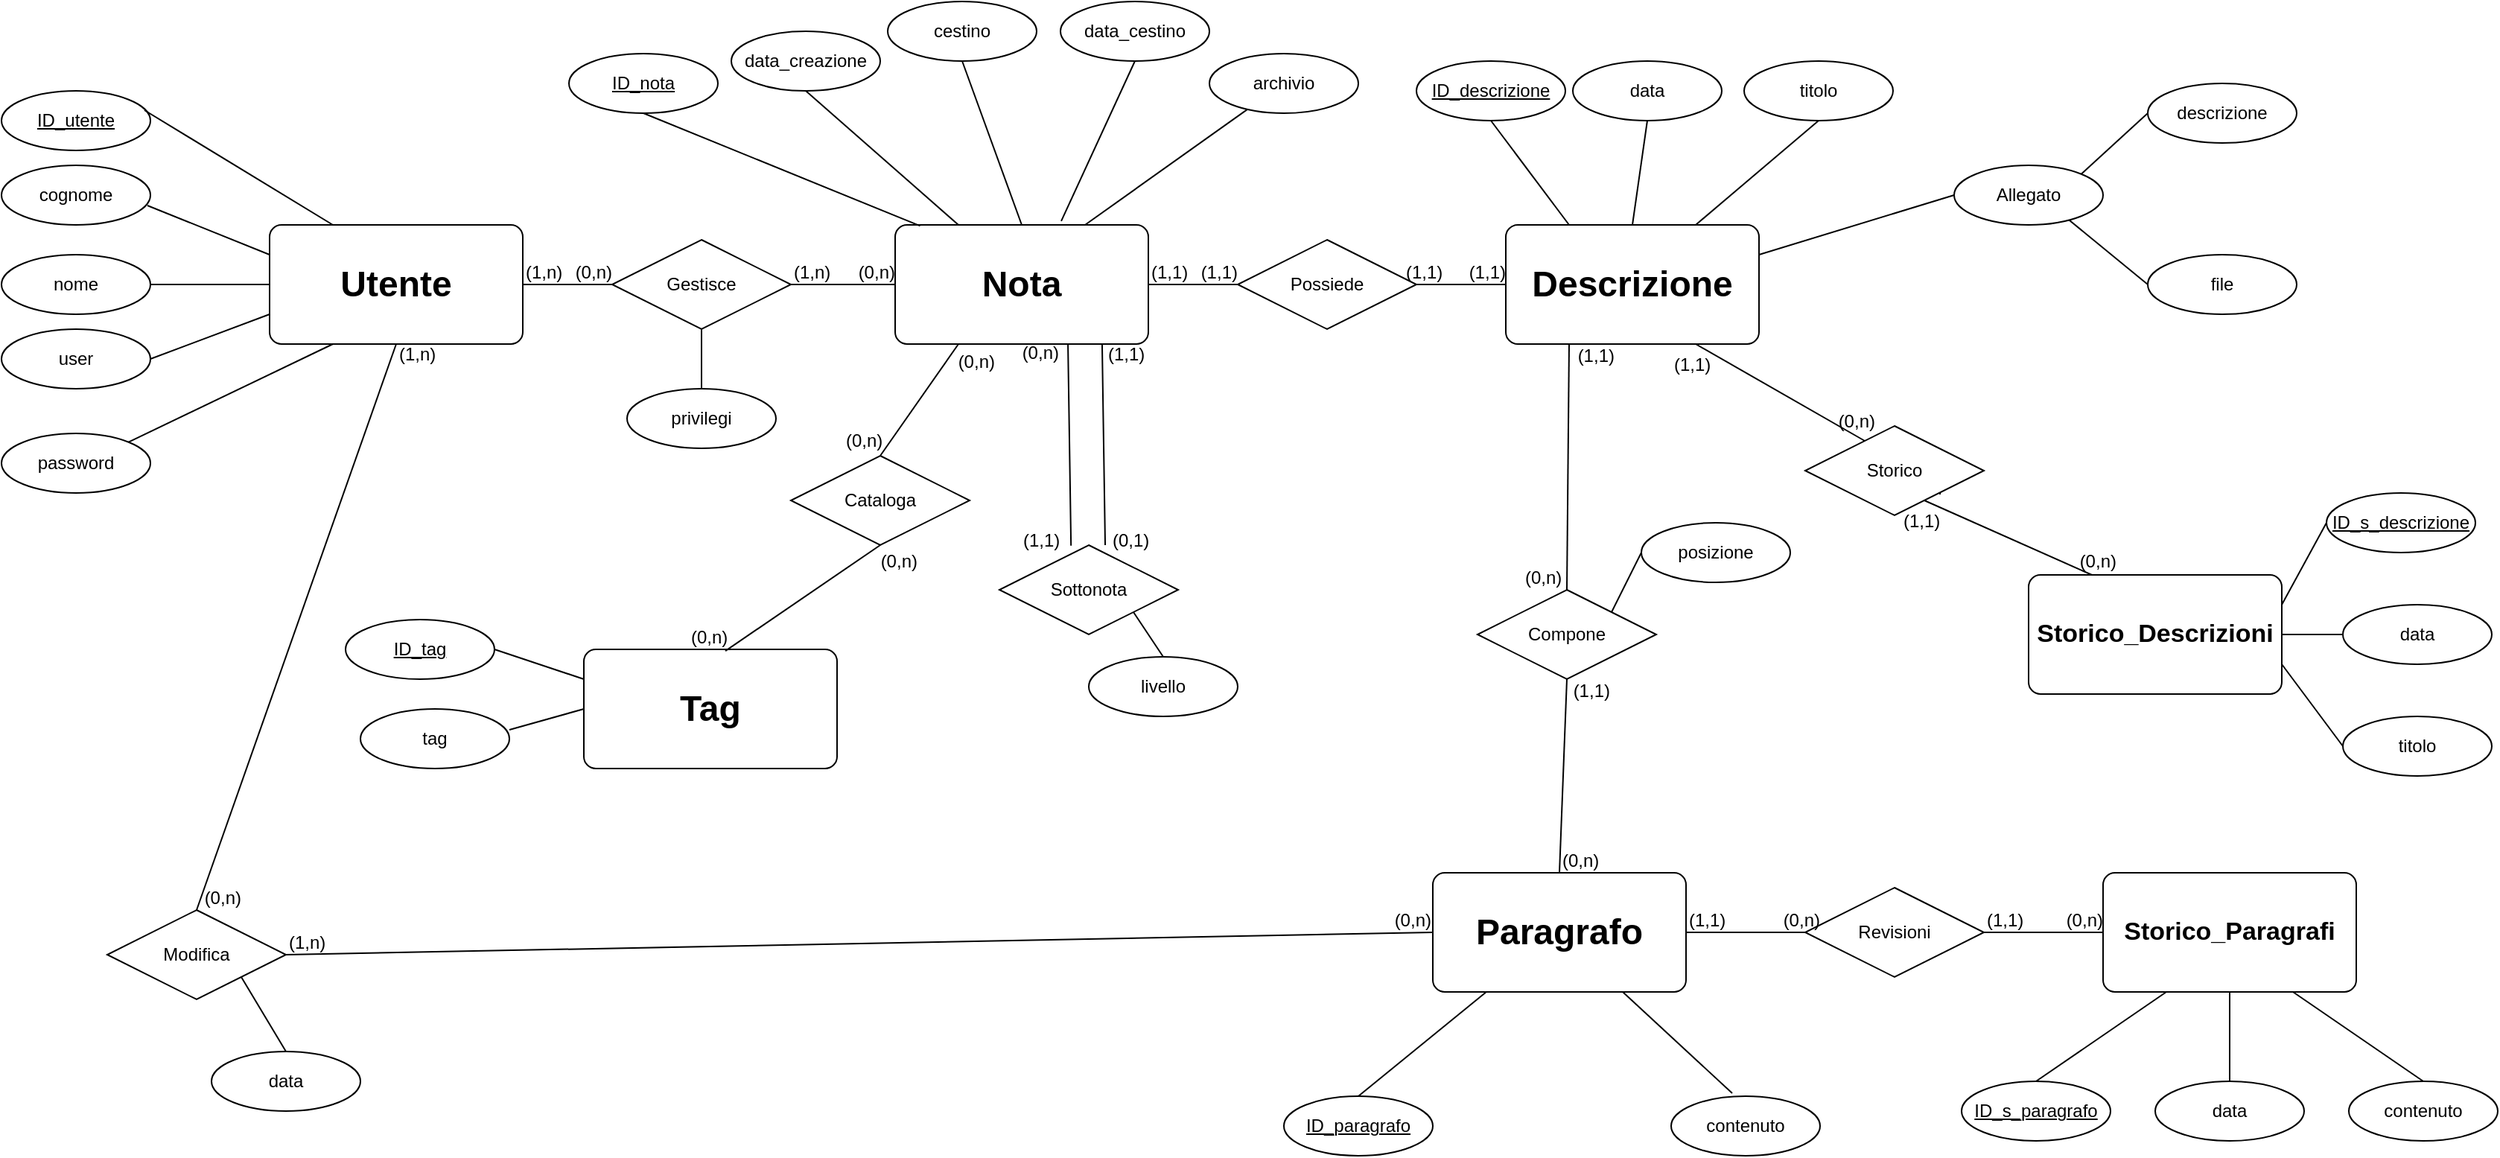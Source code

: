 <mxfile version="13.2.1" type="device"><diagram id="HPuKgnw4OEil1Mhip-U9" name="Page-1"><mxGraphModel dx="2249" dy="713" grid="1" gridSize="10" guides="1" tooltips="1" connect="1" arrows="1" fold="1" page="1" pageScale="1" pageWidth="827" pageHeight="1169" math="0" shadow="0"><root><mxCell id="0"/><mxCell id="1" parent="0"/><mxCell id="JA0q5jOncFLtdBbA_HIh-1" value="&lt;b&gt;&lt;font style=&quot;font-size: 24px&quot;&gt;Utente&lt;/font&gt;&lt;/b&gt;" style="rounded=1;arcSize=10;whiteSpace=wrap;html=1;align=center;" parent="1" vertex="1"><mxGeometry x="-51" y="385" width="170" height="80" as="geometry"/></mxCell><mxCell id="JA0q5jOncFLtdBbA_HIh-26" value="&lt;b&gt;&lt;font style=&quot;font-size: 24px&quot;&gt;Nota&lt;/font&gt;&lt;/b&gt;" style="rounded=1;arcSize=10;whiteSpace=wrap;html=1;align=center;" parent="1" vertex="1"><mxGeometry x="369" y="385" width="170" height="80" as="geometry"/></mxCell><mxCell id="JA0q5jOncFLtdBbA_HIh-28" value="&lt;b&gt;&lt;font style=&quot;font-size: 24px&quot;&gt;Descrizione&lt;/font&gt;&lt;/b&gt;" style="rounded=1;arcSize=10;whiteSpace=wrap;html=1;align=center;" parent="1" vertex="1"><mxGeometry x="779" y="385" width="170" height="80" as="geometry"/></mxCell><mxCell id="JA0q5jOncFLtdBbA_HIh-30" value="&lt;b&gt;&lt;font style=&quot;font-size: 24px&quot;&gt;Paragrafo&lt;/font&gt;&lt;/b&gt;" style="rounded=1;arcSize=10;whiteSpace=wrap;html=1;align=center;" parent="1" vertex="1"><mxGeometry x="730" y="820" width="170" height="80" as="geometry"/></mxCell><mxCell id="JA0q5jOncFLtdBbA_HIh-32" value="&lt;b&gt;&lt;font style=&quot;font-size: 24px&quot;&gt;Tag&lt;/font&gt;&lt;/b&gt;" style="rounded=1;arcSize=10;whiteSpace=wrap;html=1;align=center;" parent="1" vertex="1"><mxGeometry x="160" y="670" width="170" height="80" as="geometry"/></mxCell><mxCell id="JA0q5jOncFLtdBbA_HIh-2" value="ID_utente" style="ellipse;whiteSpace=wrap;html=1;align=center;fontStyle=4;" parent="1" vertex="1"><mxGeometry x="-231" y="295" width="100" height="40" as="geometry"/></mxCell><mxCell id="JA0q5jOncFLtdBbA_HIh-9" value="cognome" style="ellipse;whiteSpace=wrap;html=1;align=center;" parent="1" vertex="1"><mxGeometry x="-231" y="345" width="100" height="40" as="geometry"/></mxCell><mxCell id="JA0q5jOncFLtdBbA_HIh-10" value="nome" style="ellipse;whiteSpace=wrap;html=1;align=center;" parent="1" vertex="1"><mxGeometry x="-231" y="405" width="100" height="40" as="geometry"/></mxCell><mxCell id="JA0q5jOncFLtdBbA_HIh-11" value="user" style="ellipse;whiteSpace=wrap;html=1;align=center;" parent="1" vertex="1"><mxGeometry x="-231" y="455" width="100" height="40" as="geometry"/></mxCell><mxCell id="JA0q5jOncFLtdBbA_HIh-12" value="password" style="ellipse;whiteSpace=wrap;html=1;align=center;" parent="1" vertex="1"><mxGeometry x="-231" y="525" width="100" height="40" as="geometry"/></mxCell><mxCell id="JA0q5jOncFLtdBbA_HIh-16" value="" style="endArrow=none;html=1;entryX=0.98;entryY=0.675;entryDx=0;entryDy=0;entryPerimeter=0;exitX=0;exitY=0.25;exitDx=0;exitDy=0;" parent="1" source="JA0q5jOncFLtdBbA_HIh-1" target="JA0q5jOncFLtdBbA_HIh-9" edge="1"><mxGeometry width="50" height="50" relative="1" as="geometry"><mxPoint x="199" y="685" as="sourcePoint"/><mxPoint x="249" y="635" as="targetPoint"/></mxGeometry></mxCell><mxCell id="JA0q5jOncFLtdBbA_HIh-22" value="" style="endArrow=none;html=1;entryX=1;entryY=0.5;entryDx=0;entryDy=0;exitX=0;exitY=0.5;exitDx=0;exitDy=0;" parent="1" source="JA0q5jOncFLtdBbA_HIh-1" target="JA0q5jOncFLtdBbA_HIh-10" edge="1"><mxGeometry width="50" height="50" relative="1" as="geometry"><mxPoint x="199" y="685" as="sourcePoint"/><mxPoint x="249" y="635" as="targetPoint"/></mxGeometry></mxCell><mxCell id="JA0q5jOncFLtdBbA_HIh-23" value="" style="endArrow=none;html=1;entryX=0.96;entryY=0.325;entryDx=0;entryDy=0;entryPerimeter=0;exitX=0.25;exitY=0;exitDx=0;exitDy=0;" parent="1" source="JA0q5jOncFLtdBbA_HIh-1" target="JA0q5jOncFLtdBbA_HIh-2" edge="1"><mxGeometry width="50" height="50" relative="1" as="geometry"><mxPoint x="199" y="685" as="sourcePoint"/><mxPoint x="249" y="635" as="targetPoint"/></mxGeometry></mxCell><mxCell id="JA0q5jOncFLtdBbA_HIh-24" value="" style="endArrow=none;html=1;exitX=1;exitY=0.5;exitDx=0;exitDy=0;entryX=0;entryY=0.75;entryDx=0;entryDy=0;" parent="1" source="JA0q5jOncFLtdBbA_HIh-11" target="JA0q5jOncFLtdBbA_HIh-1" edge="1"><mxGeometry width="50" height="50" relative="1" as="geometry"><mxPoint x="199" y="685" as="sourcePoint"/><mxPoint x="249" y="635" as="targetPoint"/></mxGeometry></mxCell><mxCell id="JA0q5jOncFLtdBbA_HIh-25" value="" style="endArrow=none;html=1;entryX=0.25;entryY=1;entryDx=0;entryDy=0;exitX=1;exitY=0;exitDx=0;exitDy=0;" parent="1" source="JA0q5jOncFLtdBbA_HIh-12" target="JA0q5jOncFLtdBbA_HIh-1" edge="1"><mxGeometry width="50" height="50" relative="1" as="geometry"><mxPoint x="199" y="685" as="sourcePoint"/><mxPoint x="249" y="635" as="targetPoint"/></mxGeometry></mxCell><mxCell id="JA0q5jOncFLtdBbA_HIh-34" value="" style="endArrow=none;html=1;rounded=0;entryX=0;entryY=0.5;entryDx=0;entryDy=0;exitX=1;exitY=0.5;exitDx=0;exitDy=0;" parent="1" source="JA0q5jOncFLtdBbA_HIh-1" target="JA0q5jOncFLtdBbA_HIh-26" edge="1"><mxGeometry relative="1" as="geometry"><mxPoint x="129" y="415" as="sourcePoint"/><mxPoint x="509" y="655" as="targetPoint"/></mxGeometry></mxCell><mxCell id="JA0q5jOncFLtdBbA_HIh-35" value="(1,n)" style="resizable=0;html=1;align=left;verticalAlign=bottom;" parent="JA0q5jOncFLtdBbA_HIh-34" connectable="0" vertex="1"><mxGeometry x="-1" relative="1" as="geometry"/></mxCell><mxCell id="JA0q5jOncFLtdBbA_HIh-36" value="(0,n)" style="resizable=0;html=1;align=right;verticalAlign=bottom;" parent="JA0q5jOncFLtdBbA_HIh-34" connectable="0" vertex="1"><mxGeometry x="1" relative="1" as="geometry"/></mxCell><mxCell id="JA0q5jOncFLtdBbA_HIh-38" value="Gestisce" style="shape=rhombus;perimeter=rhombusPerimeter;whiteSpace=wrap;html=1;align=center;" parent="1" vertex="1"><mxGeometry x="179" y="395" width="120" height="60" as="geometry"/></mxCell><mxCell id="JA0q5jOncFLtdBbA_HIh-41" value="privilegi" style="ellipse;whiteSpace=wrap;html=1;align=center;" parent="1" vertex="1"><mxGeometry x="189" y="495" width="100" height="40" as="geometry"/></mxCell><mxCell id="JA0q5jOncFLtdBbA_HIh-43" value="" style="endArrow=none;html=1;rounded=0;entryX=0.5;entryY=1;entryDx=0;entryDy=0;exitX=0.5;exitY=0;exitDx=0;exitDy=0;" parent="1" source="JA0q5jOncFLtdBbA_HIh-41" target="JA0q5jOncFLtdBbA_HIh-38" edge="1"><mxGeometry relative="1" as="geometry"><mxPoint x="349" y="655" as="sourcePoint"/><mxPoint x="509" y="655" as="targetPoint"/></mxGeometry></mxCell><mxCell id="JA0q5jOncFLtdBbA_HIh-46" value="ID_tag" style="ellipse;whiteSpace=wrap;html=1;align=center;fontStyle=4;" parent="1" vertex="1"><mxGeometry y="650" width="100" height="40" as="geometry"/></mxCell><mxCell id="JA0q5jOncFLtdBbA_HIh-47" value="tag" style="ellipse;whiteSpace=wrap;html=1;align=center;" parent="1" vertex="1"><mxGeometry x="10" y="710" width="100" height="40" as="geometry"/></mxCell><mxCell id="JA0q5jOncFLtdBbA_HIh-48" value="" style="endArrow=none;html=1;rounded=0;entryX=0;entryY=0.25;entryDx=0;entryDy=0;exitX=1;exitY=0.5;exitDx=0;exitDy=0;" parent="1" source="JA0q5jOncFLtdBbA_HIh-46" target="JA0q5jOncFLtdBbA_HIh-32" edge="1"><mxGeometry relative="1" as="geometry"><mxPoint x="150" y="620" as="sourcePoint"/><mxPoint x="310" y="620" as="targetPoint"/></mxGeometry></mxCell><mxCell id="JA0q5jOncFLtdBbA_HIh-49" value="" style="endArrow=none;html=1;rounded=0;entryX=0;entryY=0.5;entryDx=0;entryDy=0;exitX=1;exitY=0.35;exitDx=0;exitDy=0;exitPerimeter=0;" parent="1" source="JA0q5jOncFLtdBbA_HIh-47" target="JA0q5jOncFLtdBbA_HIh-32" edge="1"><mxGeometry relative="1" as="geometry"><mxPoint x="150" y="620" as="sourcePoint"/><mxPoint x="310" y="620" as="targetPoint"/></mxGeometry></mxCell><mxCell id="JA0q5jOncFLtdBbA_HIh-50" value="data_creazione" style="ellipse;whiteSpace=wrap;html=1;align=center;" parent="1" vertex="1"><mxGeometry x="259" y="255" width="100" height="40" as="geometry"/></mxCell><mxCell id="JA0q5jOncFLtdBbA_HIh-51" value="ID_nota" style="ellipse;whiteSpace=wrap;html=1;align=center;fontStyle=4;" parent="1" vertex="1"><mxGeometry x="150" y="270" width="100" height="40" as="geometry"/></mxCell><mxCell id="JA0q5jOncFLtdBbA_HIh-52" value="&lt;u&gt;ID_descrizione&lt;/u&gt;" style="ellipse;whiteSpace=wrap;html=1;align=center;" parent="1" vertex="1"><mxGeometry x="719" y="275" width="100" height="40" as="geometry"/></mxCell><mxCell id="JA0q5jOncFLtdBbA_HIh-53" value="" style="endArrow=none;html=1;rounded=0;entryX=0.5;entryY=1;entryDx=0;entryDy=0;exitX=0.099;exitY=0.009;exitDx=0;exitDy=0;exitPerimeter=0;" parent="1" source="JA0q5jOncFLtdBbA_HIh-26" target="JA0q5jOncFLtdBbA_HIh-51" edge="1"><mxGeometry relative="1" as="geometry"><mxPoint x="349" y="555" as="sourcePoint"/><mxPoint x="509" y="555" as="targetPoint"/></mxGeometry></mxCell><mxCell id="JA0q5jOncFLtdBbA_HIh-54" value="" style="endArrow=none;html=1;rounded=0;entryX=0.5;entryY=1;entryDx=0;entryDy=0;exitX=0.25;exitY=0;exitDx=0;exitDy=0;" parent="1" source="JA0q5jOncFLtdBbA_HIh-26" target="JA0q5jOncFLtdBbA_HIh-50" edge="1"><mxGeometry relative="1" as="geometry"><mxPoint x="469" y="385" as="sourcePoint"/><mxPoint x="509" y="555" as="targetPoint"/></mxGeometry></mxCell><mxCell id="JA0q5jOncFLtdBbA_HIh-59" value="" style="endArrow=none;html=1;rounded=0;entryX=0;entryY=0.5;entryDx=0;entryDy=0;exitX=1;exitY=0.5;exitDx=0;exitDy=0;" parent="1" source="JA0q5jOncFLtdBbA_HIh-26" target="JA0q5jOncFLtdBbA_HIh-28" edge="1"><mxGeometry relative="1" as="geometry"><mxPoint x="349" y="555" as="sourcePoint"/><mxPoint x="509" y="555" as="targetPoint"/></mxGeometry></mxCell><mxCell id="JA0q5jOncFLtdBbA_HIh-60" value="(1,1)" style="resizable=0;html=1;align=left;verticalAlign=bottom;" parent="JA0q5jOncFLtdBbA_HIh-59" connectable="0" vertex="1"><mxGeometry x="-1" relative="1" as="geometry"/></mxCell><mxCell id="JA0q5jOncFLtdBbA_HIh-61" value="(1,1)" style="resizable=0;html=1;align=right;verticalAlign=bottom;" parent="JA0q5jOncFLtdBbA_HIh-59" connectable="0" vertex="1"><mxGeometry x="1" relative="1" as="geometry"/></mxCell><mxCell id="JA0q5jOncFLtdBbA_HIh-62" value="Possiede" style="shape=rhombus;perimeter=rhombusPerimeter;whiteSpace=wrap;html=1;align=center;" parent="1" vertex="1"><mxGeometry x="599" y="395" width="120" height="60" as="geometry"/></mxCell><mxCell id="JA0q5jOncFLtdBbA_HIh-66" value="data" style="ellipse;whiteSpace=wrap;html=1;align=center;" parent="1" vertex="1"><mxGeometry x="824" y="275" width="100" height="40" as="geometry"/></mxCell><mxCell id="JA0q5jOncFLtdBbA_HIh-67" value="titolo" style="ellipse;whiteSpace=wrap;html=1;align=center;" parent="1" vertex="1"><mxGeometry x="939" y="275" width="100" height="40" as="geometry"/></mxCell><mxCell id="JA0q5jOncFLtdBbA_HIh-68" value="" style="endArrow=none;html=1;rounded=0;entryX=0.5;entryY=1;entryDx=0;entryDy=0;exitX=0.25;exitY=0;exitDx=0;exitDy=0;" parent="1" source="JA0q5jOncFLtdBbA_HIh-28" target="JA0q5jOncFLtdBbA_HIh-52" edge="1"><mxGeometry relative="1" as="geometry"><mxPoint x="349" y="555" as="sourcePoint"/><mxPoint x="509" y="555" as="targetPoint"/></mxGeometry></mxCell><mxCell id="JA0q5jOncFLtdBbA_HIh-69" value="" style="endArrow=none;html=1;rounded=0;entryX=0.5;entryY=1;entryDx=0;entryDy=0;exitX=0.5;exitY=0;exitDx=0;exitDy=0;" parent="1" source="JA0q5jOncFLtdBbA_HIh-28" target="JA0q5jOncFLtdBbA_HIh-66" edge="1"><mxGeometry relative="1" as="geometry"><mxPoint x="349" y="555" as="sourcePoint"/><mxPoint x="509" y="555" as="targetPoint"/></mxGeometry></mxCell><mxCell id="JA0q5jOncFLtdBbA_HIh-70" value="" style="endArrow=none;html=1;rounded=0;entryX=0.5;entryY=1;entryDx=0;entryDy=0;exitX=0.75;exitY=0;exitDx=0;exitDy=0;" parent="1" source="JA0q5jOncFLtdBbA_HIh-28" target="JA0q5jOncFLtdBbA_HIh-67" edge="1"><mxGeometry relative="1" as="geometry"><mxPoint x="349" y="555" as="sourcePoint"/><mxPoint x="509" y="555" as="targetPoint"/></mxGeometry></mxCell><mxCell id="JA0q5jOncFLtdBbA_HIh-73" value="" style="endArrow=none;html=1;rounded=0;entryX=0.25;entryY=1;entryDx=0;entryDy=0;exitX=0.5;exitY=0;exitDx=0;exitDy=0;" parent="1" source="JA0q5jOncFLtdBbA_HIh-76" target="JA0q5jOncFLtdBbA_HIh-28" edge="1"><mxGeometry relative="1" as="geometry"><mxPoint x="349" y="555" as="sourcePoint"/><mxPoint x="509" y="555" as="targetPoint"/></mxGeometry></mxCell><mxCell id="JA0q5jOncFLtdBbA_HIh-75" value="(1,1)" style="resizable=0;html=1;align=right;verticalAlign=bottom;" parent="JA0q5jOncFLtdBbA_HIh-73" connectable="0" vertex="1"><mxGeometry x="1" relative="1" as="geometry"><mxPoint x="30.95" y="16.96" as="offset"/></mxGeometry></mxCell><mxCell id="JA0q5jOncFLtdBbA_HIh-76" value="Compone" style="shape=rhombus;perimeter=rhombusPerimeter;whiteSpace=wrap;html=1;align=center;" parent="1" vertex="1"><mxGeometry x="760" y="630" width="120" height="60" as="geometry"/></mxCell><mxCell id="JA0q5jOncFLtdBbA_HIh-77" value="" style="endArrow=none;html=1;rounded=0;entryX=0.5;entryY=1;entryDx=0;entryDy=0;exitX=0.5;exitY=0;exitDx=0;exitDy=0;" parent="1" source="JA0q5jOncFLtdBbA_HIh-30" target="JA0q5jOncFLtdBbA_HIh-76" edge="1"><mxGeometry relative="1" as="geometry"><mxPoint x="864" y="705" as="sourcePoint"/><mxPoint x="864" y="465" as="targetPoint"/></mxGeometry></mxCell><mxCell id="JA0q5jOncFLtdBbA_HIh-78" value="(0,n)" style="resizable=0;html=1;align=left;verticalAlign=bottom;" parent="JA0q5jOncFLtdBbA_HIh-77" connectable="0" vertex="1"><mxGeometry x="-1" relative="1" as="geometry"/></mxCell><mxCell id="JA0q5jOncFLtdBbA_HIh-80" value="posizione" style="ellipse;whiteSpace=wrap;html=1;align=center;" parent="1" vertex="1"><mxGeometry x="870" y="585" width="100" height="40" as="geometry"/></mxCell><mxCell id="JA0q5jOncFLtdBbA_HIh-81" value="" style="endArrow=none;html=1;rounded=0;entryX=0;entryY=0.5;entryDx=0;entryDy=0;exitX=1;exitY=0;exitDx=0;exitDy=0;" parent="1" source="JA0q5jOncFLtdBbA_HIh-76" target="JA0q5jOncFLtdBbA_HIh-80" edge="1"><mxGeometry relative="1" as="geometry"><mxPoint x="1054" y="645" as="sourcePoint"/><mxPoint x="644" y="615" as="targetPoint"/></mxGeometry></mxCell><mxCell id="JA0q5jOncFLtdBbA_HIh-82" value="" style="endArrow=none;html=1;rounded=0;entryX=0.25;entryY=1;entryDx=0;entryDy=0;exitX=0.5;exitY=0;exitDx=0;exitDy=0;" parent="1" source="JA0q5jOncFLtdBbA_HIh-85" target="JA0q5jOncFLtdBbA_HIh-26" edge="1"><mxGeometry relative="1" as="geometry"><mxPoint x="349" y="555" as="sourcePoint"/><mxPoint x="509" y="555" as="targetPoint"/></mxGeometry></mxCell><mxCell id="JA0q5jOncFLtdBbA_HIh-84" value="&lt;span style=&quot;text-align: left&quot;&gt;(0,n)&lt;/span&gt;" style="resizable=0;html=1;align=right;verticalAlign=bottom;" parent="JA0q5jOncFLtdBbA_HIh-82" connectable="0" vertex="1"><mxGeometry x="1" relative="1" as="geometry"><mxPoint x="25" y="20" as="offset"/></mxGeometry></mxCell><mxCell id="JA0q5jOncFLtdBbA_HIh-85" value="Cataloga" style="shape=rhombus;perimeter=rhombusPerimeter;whiteSpace=wrap;html=1;align=center;" parent="1" vertex="1"><mxGeometry x="299" y="540" width="120" height="60" as="geometry"/></mxCell><mxCell id="JA0q5jOncFLtdBbA_HIh-86" value="" style="endArrow=none;html=1;rounded=0;entryX=0.5;entryY=1;entryDx=0;entryDy=0;exitX=0.559;exitY=0.013;exitDx=0;exitDy=0;exitPerimeter=0;" parent="1" source="JA0q5jOncFLtdBbA_HIh-32" target="JA0q5jOncFLtdBbA_HIh-85" edge="1"><mxGeometry relative="1" as="geometry"><mxPoint x="454.03" y="706.04" as="sourcePoint"/><mxPoint x="454" y="465" as="targetPoint"/></mxGeometry></mxCell><mxCell id="JA0q5jOncFLtdBbA_HIh-87" value="(0,n)" style="resizable=0;html=1;align=left;verticalAlign=bottom;" parent="JA0q5jOncFLtdBbA_HIh-86" connectable="0" vertex="1"><mxGeometry x="-1" relative="1" as="geometry"><mxPoint x="-25.03" y="-1.04" as="offset"/></mxGeometry></mxCell><mxCell id="JA0q5jOncFLtdBbA_HIh-89" value="ID_paragrafo" style="ellipse;whiteSpace=wrap;html=1;align=center;fontStyle=4;" parent="1" vertex="1"><mxGeometry x="630" y="970" width="100" height="40" as="geometry"/></mxCell><mxCell id="JA0q5jOncFLtdBbA_HIh-91" value="contenuto" style="ellipse;whiteSpace=wrap;html=1;align=center;" parent="1" vertex="1"><mxGeometry x="890" y="970" width="100" height="40" as="geometry"/></mxCell><mxCell id="JA0q5jOncFLtdBbA_HIh-92" value="data" style="ellipse;whiteSpace=wrap;html=1;align=center;" parent="1" vertex="1"><mxGeometry x="-90" y="940" width="100" height="40" as="geometry"/></mxCell><mxCell id="JA0q5jOncFLtdBbA_HIh-93" value="" style="endArrow=none;html=1;rounded=0;entryX=0.5;entryY=0;entryDx=0;entryDy=0;" parent="1" source="JA0q5jOncFLtdBbA_HIh-30" target="JA0q5jOncFLtdBbA_HIh-89" edge="1"><mxGeometry relative="1" as="geometry"><mxPoint x="430" y="650" as="sourcePoint"/><mxPoint x="590" y="650" as="targetPoint"/></mxGeometry></mxCell><mxCell id="JA0q5jOncFLtdBbA_HIh-94" value="" style="endArrow=none;html=1;rounded=0;entryX=0.5;entryY=0;entryDx=0;entryDy=0;exitX=1;exitY=1;exitDx=0;exitDy=0;" parent="1" source="JA0q5jOncFLtdBbA_HIh-128" target="JA0q5jOncFLtdBbA_HIh-92" edge="1"><mxGeometry relative="1" as="geometry"><mxPoint x="430" y="650" as="sourcePoint"/><mxPoint x="590" y="650" as="targetPoint"/></mxGeometry></mxCell><mxCell id="JA0q5jOncFLtdBbA_HIh-95" value="" style="endArrow=none;html=1;rounded=0;entryX=0.41;entryY=-0.05;entryDx=0;entryDy=0;entryPerimeter=0;exitX=0.75;exitY=1;exitDx=0;exitDy=0;" parent="1" source="JA0q5jOncFLtdBbA_HIh-30" target="JA0q5jOncFLtdBbA_HIh-91" edge="1"><mxGeometry relative="1" as="geometry"><mxPoint x="997" y="880" as="sourcePoint"/><mxPoint x="590" y="650" as="targetPoint"/></mxGeometry></mxCell><mxCell id="JA0q5jOncFLtdBbA_HIh-101" value="descrizione" style="ellipse;whiteSpace=wrap;html=1;align=center;" parent="1" vertex="1"><mxGeometry x="1210" y="290" width="100" height="40" as="geometry"/></mxCell><mxCell id="JA0q5jOncFLtdBbA_HIh-102" value="file" style="ellipse;whiteSpace=wrap;html=1;align=center;" parent="1" vertex="1"><mxGeometry x="1210" y="405" width="100" height="40" as="geometry"/></mxCell><mxCell id="JA0q5jOncFLtdBbA_HIh-107" value="" style="endArrow=none;html=1;rounded=0;entryX=0;entryY=0.5;entryDx=0;entryDy=0;exitX=1;exitY=0;exitDx=0;exitDy=0;" parent="1" source="lJGAeHLHqYg5T566SYmd-6" target="JA0q5jOncFLtdBbA_HIh-101" edge="1"><mxGeometry relative="1" as="geometry"><mxPoint x="1330" y="425" as="sourcePoint"/><mxPoint x="1070" y="650" as="targetPoint"/></mxGeometry></mxCell><mxCell id="JA0q5jOncFLtdBbA_HIh-108" value="" style="endArrow=none;html=1;rounded=0;entryX=0;entryY=0.5;entryDx=0;entryDy=0;exitX=0.763;exitY=0.9;exitDx=0;exitDy=0;exitPerimeter=0;" parent="1" source="lJGAeHLHqYg5T566SYmd-6" target="JA0q5jOncFLtdBbA_HIh-102" edge="1"><mxGeometry relative="1" as="geometry"><mxPoint x="1330" y="445" as="sourcePoint"/><mxPoint x="1070" y="650" as="targetPoint"/></mxGeometry></mxCell><mxCell id="JA0q5jOncFLtdBbA_HIh-125" value="" style="endArrow=none;html=1;rounded=0;entryX=0;entryY=0.5;entryDx=0;entryDy=0;exitX=1;exitY=0.5;exitDx=0;exitDy=0;" parent="1" source="JA0q5jOncFLtdBbA_HIh-128" target="JA0q5jOncFLtdBbA_HIh-30" edge="1"><mxGeometry relative="1" as="geometry"><mxPoint x="550" y="770" as="sourcePoint"/><mxPoint x="710" y="770" as="targetPoint"/></mxGeometry></mxCell><mxCell id="JA0q5jOncFLtdBbA_HIh-127" value="(0,n)" style="resizable=0;html=1;align=right;verticalAlign=bottom;" parent="JA0q5jOncFLtdBbA_HIh-125" connectable="0" vertex="1"><mxGeometry x="1" relative="1" as="geometry"/></mxCell><mxCell id="JA0q5jOncFLtdBbA_HIh-128" value="Modifica" style="shape=rhombus;perimeter=rhombusPerimeter;whiteSpace=wrap;html=1;align=center;" parent="1" vertex="1"><mxGeometry x="-160" y="845" width="120" height="60" as="geometry"/></mxCell><mxCell id="JA0q5jOncFLtdBbA_HIh-129" value="" style="endArrow=none;html=1;rounded=0;entryX=0.5;entryY=0;entryDx=0;entryDy=0;exitX=0.5;exitY=1;exitDx=0;exitDy=0;" parent="1" source="JA0q5jOncFLtdBbA_HIh-1" target="JA0q5jOncFLtdBbA_HIh-128" edge="1"><mxGeometry relative="1" as="geometry"><mxPoint x="34" y="465.0" as="sourcePoint"/><mxPoint x="779" y="745.0" as="targetPoint"/></mxGeometry></mxCell><mxCell id="JA0q5jOncFLtdBbA_HIh-130" value="(1,n)" style="resizable=0;html=1;align=left;verticalAlign=bottom;" parent="JA0q5jOncFLtdBbA_HIh-129" connectable="0" vertex="1"><mxGeometry x="-1" relative="1" as="geometry"><mxPoint y="15" as="offset"/></mxGeometry></mxCell><mxCell id="JA0q5jOncFLtdBbA_HIh-132" value="" style="shape=link;html=1;rounded=0;exitX=0.75;exitY=1;exitDx=0;exitDy=0;width=22.941;" parent="1" source="JA0q5jOncFLtdBbA_HIh-26" target="JA0q5jOncFLtdBbA_HIh-135" edge="1"><mxGeometry relative="1" as="geometry"><mxPoint x="550" y="650" as="sourcePoint"/><mxPoint x="550" y="570" as="targetPoint"/></mxGeometry></mxCell><mxCell id="JA0q5jOncFLtdBbA_HIh-133" value="(1,1)" style="resizable=0;html=1;align=left;verticalAlign=bottom;" parent="JA0q5jOncFLtdBbA_HIh-132" connectable="0" vertex="1"><mxGeometry x="-1" relative="1" as="geometry"><mxPoint x="13.5" y="15" as="offset"/></mxGeometry></mxCell><mxCell id="JA0q5jOncFLtdBbA_HIh-134" value="(0,n)" style="resizable=0;html=1;align=right;verticalAlign=bottom;" parent="JA0q5jOncFLtdBbA_HIh-132" connectable="0" vertex="1"><mxGeometry x="1" relative="1" as="geometry"><mxPoint x="-18.55" y="-120.28" as="offset"/></mxGeometry></mxCell><mxCell id="JA0q5jOncFLtdBbA_HIh-135" value="Sottonota" style="shape=rhombus;perimeter=rhombusPerimeter;whiteSpace=wrap;html=1;align=center;" parent="1" vertex="1"><mxGeometry x="439" y="600.0" width="120" height="60" as="geometry"/></mxCell><mxCell id="JA0q5jOncFLtdBbA_HIh-137" value="cestino" style="ellipse;whiteSpace=wrap;html=1;align=center;" parent="1" vertex="1"><mxGeometry x="364" y="235" width="100" height="40" as="geometry"/></mxCell><mxCell id="JA0q5jOncFLtdBbA_HIh-138" value="archivio" style="ellipse;whiteSpace=wrap;html=1;align=center;" parent="1" vertex="1"><mxGeometry x="580" y="270" width="100" height="40" as="geometry"/></mxCell><mxCell id="JA0q5jOncFLtdBbA_HIh-139" value="" style="endArrow=none;html=1;rounded=0;exitX=0.75;exitY=0;exitDx=0;exitDy=0;" parent="1" source="JA0q5jOncFLtdBbA_HIh-26" target="JA0q5jOncFLtdBbA_HIh-138" edge="1"><mxGeometry relative="1" as="geometry"><mxPoint x="550" y="650" as="sourcePoint"/><mxPoint x="710" y="650" as="targetPoint"/></mxGeometry></mxCell><mxCell id="JA0q5jOncFLtdBbA_HIh-140" value="" style="endArrow=none;html=1;rounded=0;entryX=0.5;entryY=1;entryDx=0;entryDy=0;exitX=0.5;exitY=0;exitDx=0;exitDy=0;" parent="1" source="JA0q5jOncFLtdBbA_HIh-26" target="JA0q5jOncFLtdBbA_HIh-137" edge="1"><mxGeometry relative="1" as="geometry"><mxPoint x="550" y="650" as="sourcePoint"/><mxPoint x="710" y="650" as="targetPoint"/></mxGeometry></mxCell><mxCell id="zDyxSPwtv7P1yi1D7wrQ-3" value="livello" style="ellipse;whiteSpace=wrap;html=1;align=center;" parent="1" vertex="1"><mxGeometry x="499" y="675" width="100" height="40" as="geometry"/></mxCell><mxCell id="zDyxSPwtv7P1yi1D7wrQ-4" value="" style="endArrow=none;html=1;entryX=1;entryY=1;entryDx=0;entryDy=0;exitX=0.5;exitY=0;exitDx=0;exitDy=0;" parent="1" source="zDyxSPwtv7P1yi1D7wrQ-3" target="JA0q5jOncFLtdBbA_HIh-135" edge="1"><mxGeometry width="50" height="50" relative="1" as="geometry"><mxPoint x="570" y="690" as="sourcePoint"/><mxPoint x="620" y="640" as="targetPoint"/></mxGeometry></mxCell><mxCell id="Z7hmwYa8igUwGFWNO7od-3" value="&lt;b&gt;&lt;font style=&quot;font-size: 17px&quot;&gt;Storico_Descrizioni&lt;/font&gt;&lt;/b&gt;" style="rounded=1;arcSize=10;whiteSpace=wrap;html=1;align=center;" parent="1" vertex="1"><mxGeometry x="1130" y="620" width="170" height="80" as="geometry"/></mxCell><mxCell id="Z7hmwYa8igUwGFWNO7od-4" value="" style="endArrow=none;html=1;rounded=0;entryX=0.25;entryY=0;entryDx=0;entryDy=0;exitX=0.75;exitY=1;exitDx=0;exitDy=0;" parent="1" source="JA0q5jOncFLtdBbA_HIh-144" target="Z7hmwYa8igUwGFWNO7od-3" edge="1"><mxGeometry relative="1" as="geometry"><mxPoint x="920" y="670" as="sourcePoint"/><mxPoint x="1080" y="670" as="targetPoint"/></mxGeometry></mxCell><mxCell id="Z7hmwYa8igUwGFWNO7od-5" value="M" style="resizable=0;html=1;align=left;verticalAlign=bottom;" parent="Z7hmwYa8igUwGFWNO7od-4" connectable="0" vertex="1"><mxGeometry x="-1" relative="1" as="geometry"/></mxCell><mxCell id="Z7hmwYa8igUwGFWNO7od-6" value="(0,n)" style="resizable=0;html=1;align=right;verticalAlign=bottom;" parent="Z7hmwYa8igUwGFWNO7od-4" connectable="0" vertex="1"><mxGeometry x="1" relative="1" as="geometry"><mxPoint x="17.6" as="offset"/></mxGeometry></mxCell><mxCell id="JA0q5jOncFLtdBbA_HIh-144" value="Storico" style="shape=rhombus;perimeter=rhombusPerimeter;whiteSpace=wrap;html=1;align=center;" parent="1" vertex="1"><mxGeometry x="980" y="520" width="120" height="60" as="geometry"/></mxCell><mxCell id="Z7hmwYa8igUwGFWNO7od-7" value="" style="endArrow=none;html=1;rounded=0;entryX=0.25;entryY=0;entryDx=0;entryDy=0;exitX=0.75;exitY=1;exitDx=0;exitDy=0;" parent="1" source="JA0q5jOncFLtdBbA_HIh-28" target="JA0q5jOncFLtdBbA_HIh-144" edge="1"><mxGeometry relative="1" as="geometry"><mxPoint x="906.5" y="465" as="sourcePoint"/><mxPoint x="1172.5" y="620" as="targetPoint"/></mxGeometry></mxCell><mxCell id="Z7hmwYa8igUwGFWNO7od-8" value="(1,1)" style="resizable=0;html=1;align=left;verticalAlign=bottom;" parent="Z7hmwYa8igUwGFWNO7od-7" connectable="0" vertex="1"><mxGeometry x="-1" relative="1" as="geometry"><mxPoint x="-16.5" y="22.5" as="offset"/></mxGeometry></mxCell><mxCell id="Z7hmwYa8igUwGFWNO7od-10" value="&lt;b&gt;&lt;font style=&quot;font-size: 17px&quot;&gt;Storico_Paragrafi&lt;/font&gt;&lt;/b&gt;" style="rounded=1;arcSize=10;whiteSpace=wrap;html=1;align=center;" parent="1" vertex="1"><mxGeometry x="1180" y="820" width="170" height="80" as="geometry"/></mxCell><mxCell id="Z7hmwYa8igUwGFWNO7od-11" value="" style="endArrow=none;html=1;rounded=0;entryX=0;entryY=0.5;entryDx=0;entryDy=0;exitX=1;exitY=0.5;exitDx=0;exitDy=0;" parent="1" source="JA0q5jOncFLtdBbA_HIh-149" target="Z7hmwYa8igUwGFWNO7od-10" edge="1"><mxGeometry relative="1" as="geometry"><mxPoint x="920" y="670" as="sourcePoint"/><mxPoint x="1080" y="670" as="targetPoint"/></mxGeometry></mxCell><mxCell id="Z7hmwYa8igUwGFWNO7od-13" value="(0,n)" style="resizable=0;html=1;align=right;verticalAlign=bottom;" parent="Z7hmwYa8igUwGFWNO7od-11" connectable="0" vertex="1"><mxGeometry x="1" relative="1" as="geometry"/></mxCell><mxCell id="JA0q5jOncFLtdBbA_HIh-149" value="Revisioni" style="shape=rhombus;perimeter=rhombusPerimeter;whiteSpace=wrap;html=1;align=center;" parent="1" vertex="1"><mxGeometry x="980" y="830" width="120" height="60" as="geometry"/></mxCell><mxCell id="Z7hmwYa8igUwGFWNO7od-14" value="" style="endArrow=none;html=1;rounded=0;entryX=0;entryY=0.5;entryDx=0;entryDy=0;exitX=1;exitY=0.5;exitDx=0;exitDy=0;" parent="1" source="JA0q5jOncFLtdBbA_HIh-30" target="JA0q5jOncFLtdBbA_HIh-149" edge="1"><mxGeometry relative="1" as="geometry"><mxPoint x="900" y="860" as="sourcePoint"/><mxPoint x="1180" y="860" as="targetPoint"/></mxGeometry></mxCell><mxCell id="Z7hmwYa8igUwGFWNO7od-15" value="(1,1)" style="resizable=0;html=1;align=left;verticalAlign=bottom;" parent="Z7hmwYa8igUwGFWNO7od-14" connectable="0" vertex="1"><mxGeometry x="-1" relative="1" as="geometry"/></mxCell><mxCell id="Z7hmwYa8igUwGFWNO7od-17" value="&lt;u&gt;ID_s_descrizione&lt;/u&gt;" style="ellipse;whiteSpace=wrap;html=1;align=center;" parent="1" vertex="1"><mxGeometry x="1330" y="565" width="100" height="40" as="geometry"/></mxCell><mxCell id="Z7hmwYa8igUwGFWNO7od-18" value="data" style="ellipse;whiteSpace=wrap;html=1;align=center;" parent="1" vertex="1"><mxGeometry x="1341" y="640" width="100" height="40" as="geometry"/></mxCell><mxCell id="Z7hmwYa8igUwGFWNO7od-19" value="titolo" style="ellipse;whiteSpace=wrap;html=1;align=center;" parent="1" vertex="1"><mxGeometry x="1341" y="715" width="100" height="40" as="geometry"/></mxCell><mxCell id="Z7hmwYa8igUwGFWNO7od-21" value="" style="endArrow=none;html=1;rounded=0;entryX=0;entryY=0.5;entryDx=0;entryDy=0;exitX=1;exitY=0.25;exitDx=0;exitDy=0;" parent="1" source="Z7hmwYa8igUwGFWNO7od-3" target="Z7hmwYa8igUwGFWNO7od-17" edge="1"><mxGeometry relative="1" as="geometry"><mxPoint x="890" y="660" as="sourcePoint"/><mxPoint x="1050" y="660" as="targetPoint"/></mxGeometry></mxCell><mxCell id="Z7hmwYa8igUwGFWNO7od-22" value="" style="endArrow=none;html=1;rounded=0;entryX=0;entryY=0.5;entryDx=0;entryDy=0;exitX=1;exitY=0.5;exitDx=0;exitDy=0;" parent="1" source="Z7hmwYa8igUwGFWNO7od-3" target="Z7hmwYa8igUwGFWNO7od-18" edge="1"><mxGeometry relative="1" as="geometry"><mxPoint x="890" y="660" as="sourcePoint"/><mxPoint x="1050" y="660" as="targetPoint"/></mxGeometry></mxCell><mxCell id="Z7hmwYa8igUwGFWNO7od-23" value="" style="endArrow=none;html=1;rounded=0;entryX=0;entryY=0.5;entryDx=0;entryDy=0;exitX=1;exitY=0.75;exitDx=0;exitDy=0;" parent="1" source="Z7hmwYa8igUwGFWNO7od-3" target="Z7hmwYa8igUwGFWNO7od-19" edge="1"><mxGeometry relative="1" as="geometry"><mxPoint x="890" y="660" as="sourcePoint"/><mxPoint x="1050" y="660" as="targetPoint"/></mxGeometry></mxCell><mxCell id="Z7hmwYa8igUwGFWNO7od-24" value="ID_s_paragrafo" style="ellipse;whiteSpace=wrap;html=1;align=center;fontStyle=4;" parent="1" vertex="1"><mxGeometry x="1085" y="960" width="100" height="40" as="geometry"/></mxCell><mxCell id="Z7hmwYa8igUwGFWNO7od-25" value="contenuto" style="ellipse;whiteSpace=wrap;html=1;align=center;" parent="1" vertex="1"><mxGeometry x="1345" y="960" width="100" height="40" as="geometry"/></mxCell><mxCell id="Z7hmwYa8igUwGFWNO7od-26" value="data" style="ellipse;whiteSpace=wrap;html=1;align=center;" parent="1" vertex="1"><mxGeometry x="1215" y="960" width="100" height="40" as="geometry"/></mxCell><mxCell id="Z7hmwYa8igUwGFWNO7od-27" value="" style="endArrow=none;html=1;rounded=0;entryX=0.5;entryY=0;entryDx=0;entryDy=0;exitX=0.25;exitY=1;exitDx=0;exitDy=0;" parent="1" source="Z7hmwYa8igUwGFWNO7od-10" target="Z7hmwYa8igUwGFWNO7od-24" edge="1"><mxGeometry relative="1" as="geometry"><mxPoint x="890" y="660" as="sourcePoint"/><mxPoint x="1050" y="660" as="targetPoint"/></mxGeometry></mxCell><mxCell id="Z7hmwYa8igUwGFWNO7od-28" value="" style="endArrow=none;html=1;rounded=0;entryX=0.5;entryY=0;entryDx=0;entryDy=0;exitX=0.5;exitY=1;exitDx=0;exitDy=0;" parent="1" source="Z7hmwYa8igUwGFWNO7od-10" target="Z7hmwYa8igUwGFWNO7od-26" edge="1"><mxGeometry relative="1" as="geometry"><mxPoint x="1030" y="740" as="sourcePoint"/><mxPoint x="1050" y="660" as="targetPoint"/></mxGeometry></mxCell><mxCell id="Z7hmwYa8igUwGFWNO7od-29" value="" style="endArrow=none;html=1;rounded=0;entryX=0.5;entryY=0;entryDx=0;entryDy=0;exitX=0.75;exitY=1;exitDx=0;exitDy=0;" parent="1" source="Z7hmwYa8igUwGFWNO7od-10" target="Z7hmwYa8igUwGFWNO7od-25" edge="1"><mxGeometry relative="1" as="geometry"><mxPoint x="890" y="660" as="sourcePoint"/><mxPoint x="1050" y="660" as="targetPoint"/></mxGeometry></mxCell><mxCell id="Z7hmwYa8igUwGFWNO7od-39" value="(1,n)" style="resizable=0;html=1;align=left;verticalAlign=bottom;" parent="1" connectable="0" vertex="1"><mxGeometry x="299" y="425" as="geometry"/></mxCell><mxCell id="Z7hmwYa8igUwGFWNO7od-40" value="(0,n)" style="resizable=0;html=1;align=right;verticalAlign=bottom;" parent="1" connectable="0" vertex="1"><mxGeometry x="179" y="425" as="geometry"/></mxCell><mxCell id="Z7hmwYa8igUwGFWNO7od-41" value="(1,n)" style="resizable=0;html=1;align=left;verticalAlign=bottom;" parent="1" connectable="0" vertex="1"><mxGeometry x="-40" y="860" as="geometry"><mxPoint y="15" as="offset"/></mxGeometry></mxCell><mxCell id="Z7hmwYa8igUwGFWNO7od-42" value="(0,n)" style="resizable=0;html=1;align=right;verticalAlign=bottom;" parent="1" connectable="0" vertex="1"><mxGeometry x="-69.996" y="845.003" as="geometry"/></mxCell><mxCell id="Z7hmwYa8igUwGFWNO7od-43" value="(0,n)" style="resizable=0;html=1;align=left;verticalAlign=bottom;" parent="1" connectable="0" vertex="1"><mxGeometry x="359" y="540" as="geometry"><mxPoint x="-25.03" y="-1.04" as="offset"/></mxGeometry></mxCell><mxCell id="Z7hmwYa8igUwGFWNO7od-44" value="&lt;span style=&quot;text-align: left&quot;&gt;(0,n)&lt;/span&gt;" style="resizable=0;html=1;align=right;verticalAlign=bottom;" parent="1" connectable="0" vertex="1"><mxGeometry x="359.001" y="599.999" as="geometry"><mxPoint x="25" y="20" as="offset"/></mxGeometry></mxCell><mxCell id="Z7hmwYa8igUwGFWNO7od-45" value="(1,1)" style="resizable=0;html=1;align=left;verticalAlign=bottom;" parent="1" connectable="0" vertex="1"><mxGeometry x="439.0" y="590" as="geometry"><mxPoint x="13.5" y="15" as="offset"/></mxGeometry></mxCell><mxCell id="Z7hmwYa8igUwGFWNO7od-51" value="(0,1)" style="resizable=0;html=1;align=left;verticalAlign=bottom;" parent="1" connectable="0" vertex="1"><mxGeometry x="499.0" y="590" as="geometry"><mxPoint x="13.5" y="15" as="offset"/></mxGeometry></mxCell><mxCell id="Z7hmwYa8igUwGFWNO7od-52" value="(1,1)" style="resizable=0;html=1;align=left;verticalAlign=bottom;" parent="1" connectable="0" vertex="1"><mxGeometry x="710" y="425" as="geometry"/></mxCell><mxCell id="Z7hmwYa8igUwGFWNO7od-53" value="(1,1)" style="resizable=0;html=1;align=right;verticalAlign=bottom;" parent="1" connectable="0" vertex="1"><mxGeometry x="599" y="425" as="geometry"/></mxCell><mxCell id="Z7hmwYa8igUwGFWNO7od-56" value="(1,1)" style="resizable=0;html=1;align=left;verticalAlign=bottom;" parent="1" connectable="0" vertex="1"><mxGeometry x="1060" y="570" as="geometry"><mxPoint x="-16.5" y="22.5" as="offset"/></mxGeometry></mxCell><mxCell id="Z7hmwYa8igUwGFWNO7od-57" value="(0,n)" style="resizable=0;html=1;align=right;verticalAlign=bottom;" parent="1" connectable="0" vertex="1"><mxGeometry x="1010.003" y="525.0" as="geometry"><mxPoint x="17.6" as="offset"/></mxGeometry></mxCell><mxCell id="Z7hmwYa8igUwGFWNO7od-58" value="(1,1)" style="resizable=0;html=1;align=right;verticalAlign=bottom;" parent="1" connectable="0" vertex="1"><mxGeometry x="819.002" y="689.999" as="geometry"><mxPoint x="30.95" y="16.96" as="offset"/></mxGeometry></mxCell><mxCell id="Z7hmwYa8igUwGFWNO7od-59" value="(0,n)" style="resizable=0;html=1;align=left;verticalAlign=bottom;" parent="1" connectable="0" vertex="1"><mxGeometry x="790" y="630" as="geometry"/></mxCell><mxCell id="Z7hmwYa8igUwGFWNO7od-60" value="(1,1)" style="resizable=0;html=1;align=left;verticalAlign=bottom;" parent="1" connectable="0" vertex="1"><mxGeometry x="1100" y="860" as="geometry"/></mxCell><mxCell id="Z7hmwYa8igUwGFWNO7od-61" value="(0,n)" style="resizable=0;html=1;align=right;verticalAlign=bottom;" parent="1" connectable="0" vertex="1"><mxGeometry x="990" y="860" as="geometry"/></mxCell><mxCell id="lJGAeHLHqYg5T566SYmd-1" value="data_cestino" style="ellipse;whiteSpace=wrap;html=1;align=center;" parent="1" vertex="1"><mxGeometry x="480" y="235" width="100" height="40" as="geometry"/></mxCell><mxCell id="lJGAeHLHqYg5T566SYmd-4" value="" style="endArrow=none;html=1;rounded=0;entryX=0.5;entryY=1;entryDx=0;entryDy=0;exitX=0.656;exitY=-0.032;exitDx=0;exitDy=0;exitPerimeter=0;" parent="1" source="JA0q5jOncFLtdBbA_HIh-26" target="lJGAeHLHqYg5T566SYmd-1" edge="1"><mxGeometry relative="1" as="geometry"><mxPoint x="464.0" y="395" as="sourcePoint"/><mxPoint x="424.0" y="285" as="targetPoint"/></mxGeometry></mxCell><mxCell id="lJGAeHLHqYg5T566SYmd-6" value="Allegato" style="ellipse;whiteSpace=wrap;html=1;align=center;" parent="1" vertex="1"><mxGeometry x="1080" y="345" width="100" height="40" as="geometry"/></mxCell><mxCell id="lJGAeHLHqYg5T566SYmd-7" value="" style="endArrow=none;html=1;rounded=0;entryX=0;entryY=0.5;entryDx=0;entryDy=0;exitX=1;exitY=0.25;exitDx=0;exitDy=0;" parent="1" source="JA0q5jOncFLtdBbA_HIh-28" target="lJGAeHLHqYg5T566SYmd-6" edge="1"><mxGeometry relative="1" as="geometry"><mxPoint x="680" y="660" as="sourcePoint"/><mxPoint x="840" y="660" as="targetPoint"/></mxGeometry></mxCell></root></mxGraphModel></diagram></mxfile>